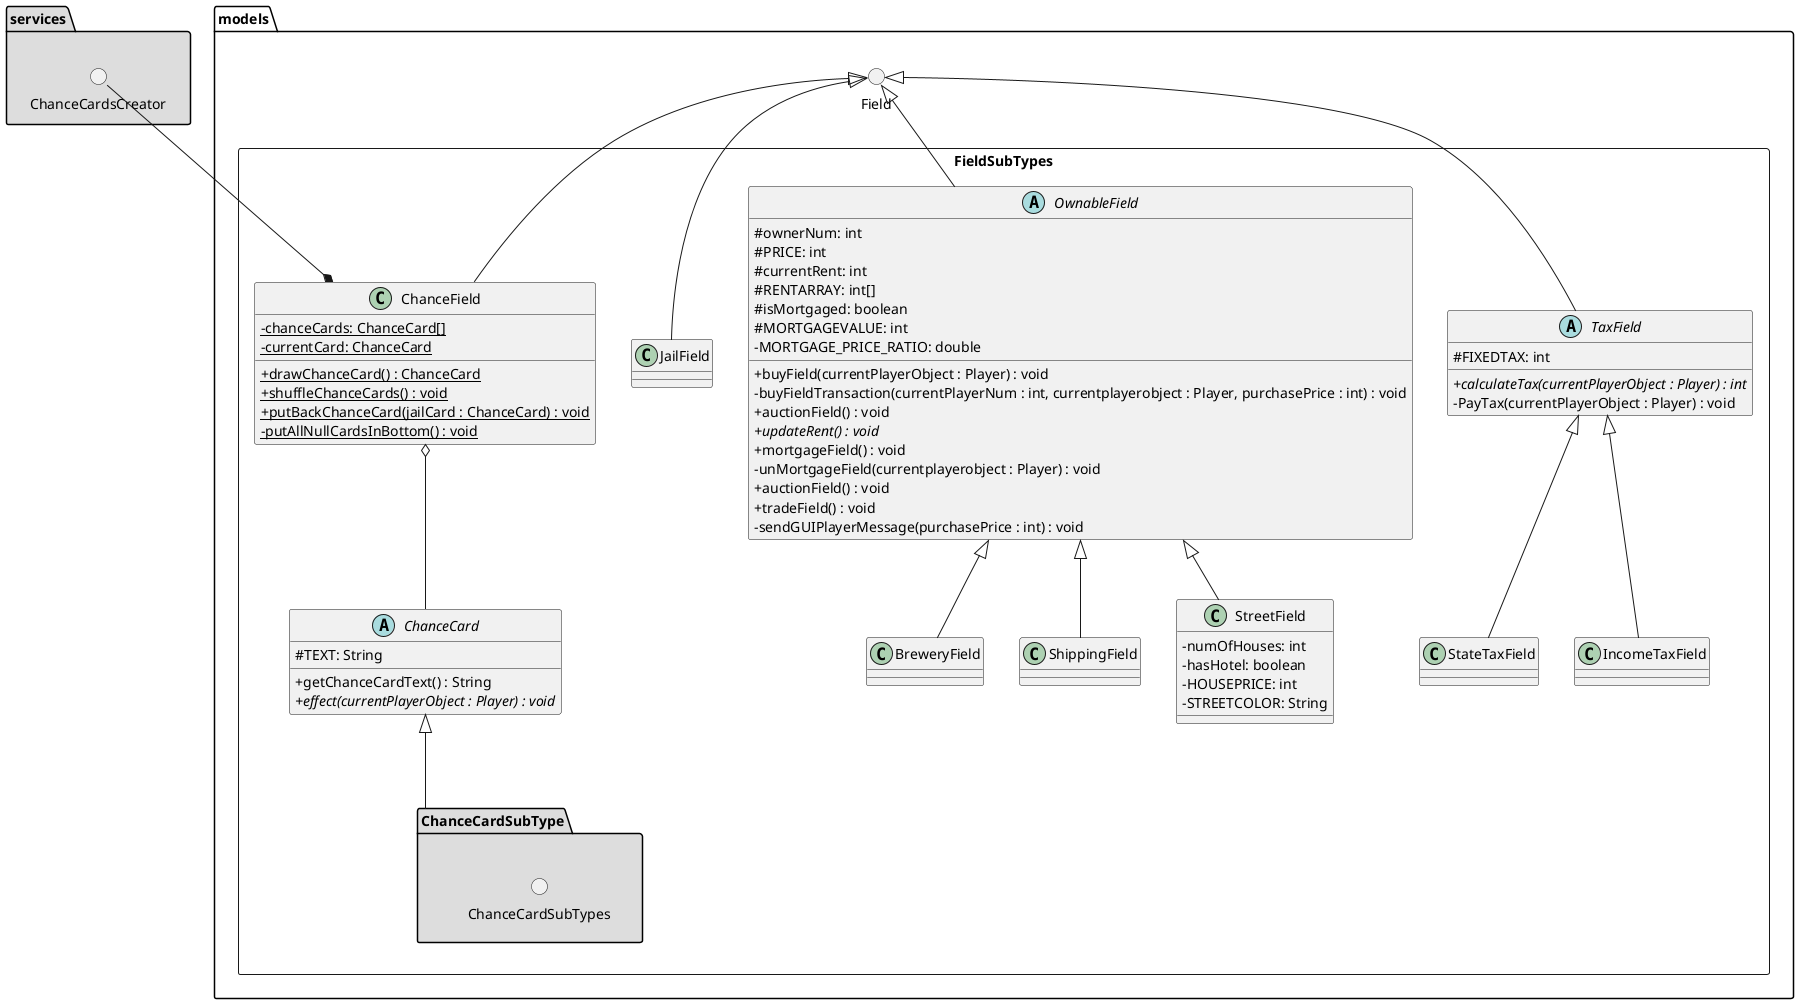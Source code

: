 @startuml
'https://plantuml.com/class-diagram


skinparam classAttributeIconSize 0

skinparam ParticipantPadding 30


package  services #DDDDDD {
() ChanceCardsCreator
}

package models {
() Field

package FieldSubTypes <<Rectangle>> {


class ChanceField {
    {static}-chanceCards: ChanceCard[]
    {static}-currentCard: ChanceCard

    {static}+drawChanceCard() : ChanceCard
    {static}+shuffleChanceCards() : void
    {static}+putBackChanceCard(jailCard : ChanceCard) : void
    {static}-putAllNullCardsInBottom() : void
}
abstract class ChanceCard {
#TEXT: String
+getChanceCardText() : String
{abstract}+effect(currentPlayerObject : Player) : void
}

package ChanceCardSubType #DDDDDD {

() ChanceCardSubTypes



}


abstract class OwnableField {
        #ownerNum: int
        #PRICE: int
        #currentRent: int
        #RENTARRAY: int[]
        #isMortgaged: boolean
        #MORTGAGEVALUE: int
        -MORTGAGE_PRICE_RATIO: double

        +buyField(currentPlayerObject : Player) : void
        -buyFieldTransaction(currentPlayerNum : int, currentplayerobject : Player, purchasePrice : int) : void
        +auctionField() : void
        {abstract}+updateRent() : void
        +mortgageField() : void
        -unMortgageField(currentplayerobject : Player) : void
        +auctionField() : void
        +tradeField() : void
        -sendGUIPlayerMessage(purchasePrice : int) : void
}

class StreetField {
    -numOfHouses: int
    -hasHotel: boolean
    -HOUSEPRICE: int
    -STREETCOLOR: String

}

class BreweryField {

}

class ShippingField {

}


class JailField {

}

abstract class TaxField {
    #FIXEDTAX: int

    {abstract}+calculateTax(currentPlayerObject : Player) : int
    -PayTax(currentPlayerObject : Player) : void
}

class StateTaxField {

}

class IncomeTaxField {

}

}

}


ChanceCardsCreator --* ChanceField
ChanceField o-- ChanceCard
ChanceCard <|--- ChanceCardSubType
OwnableField <|-- StreetField
Field <|-- ChanceField
Field <|-- JailField
Field <|-- TaxField
Field <|-- OwnableField
OwnableField <|-- BreweryField
OwnableField <|-- ShippingField
TaxField <|-- StateTaxField
TaxField <|-- IncomeTaxField

@enduml